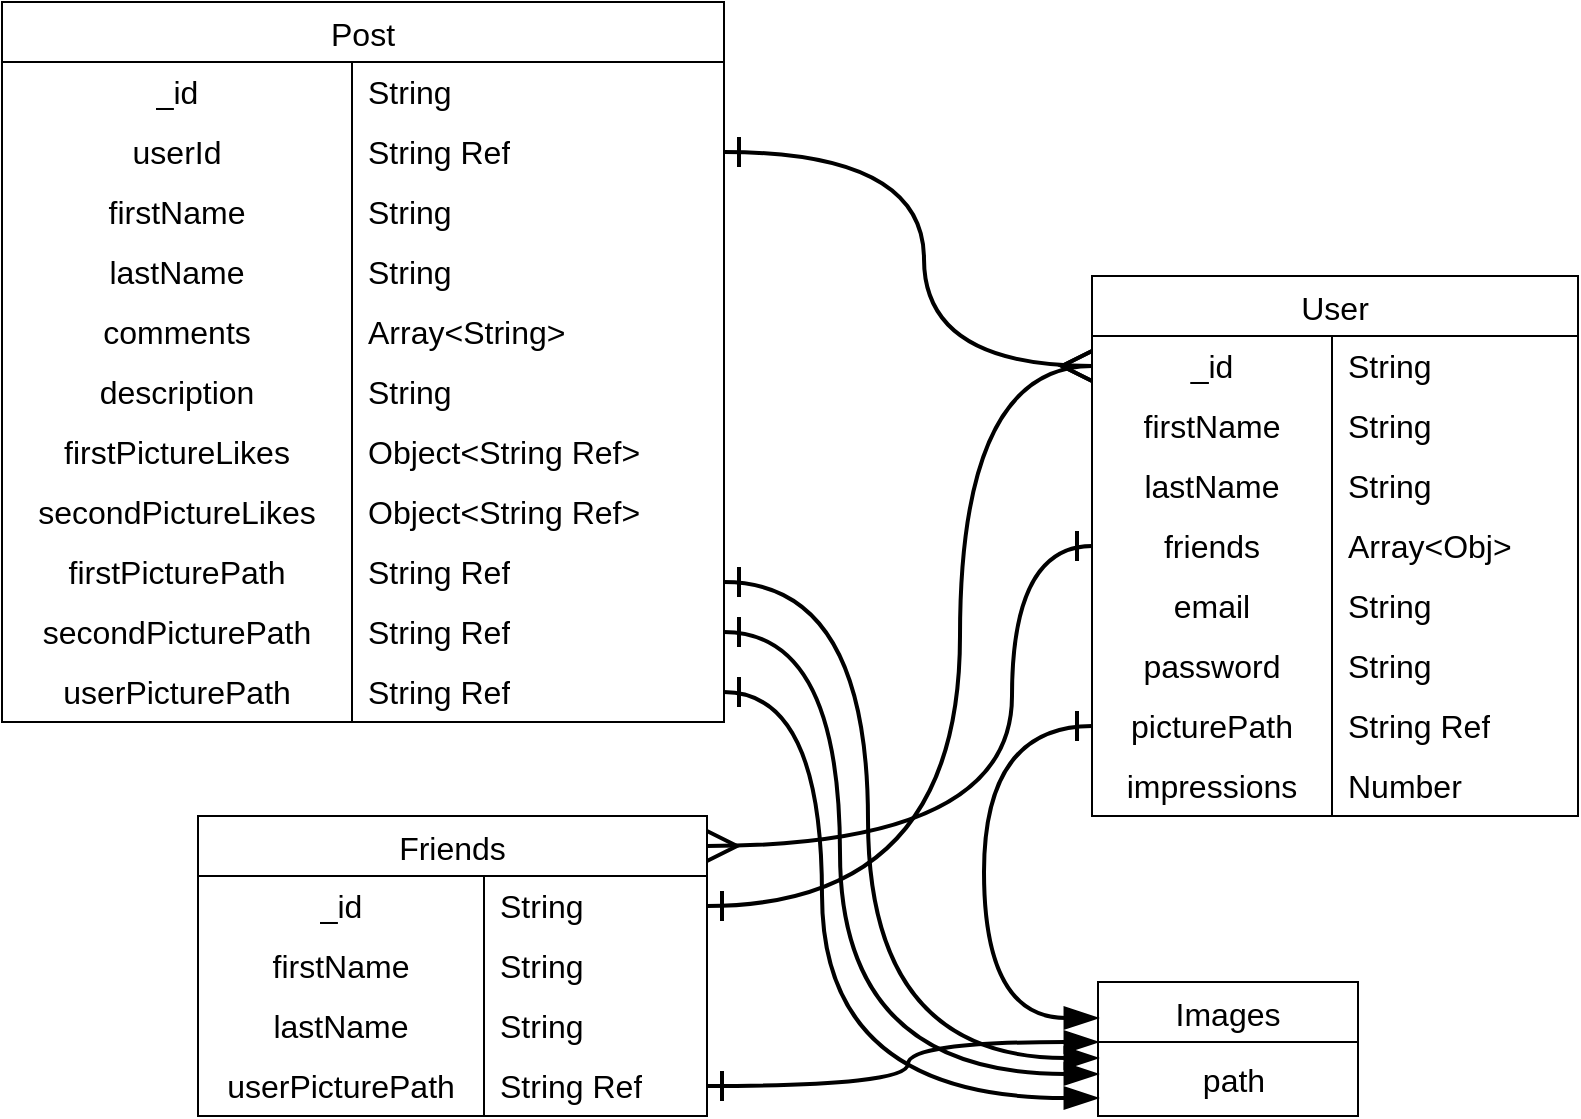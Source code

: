 <mxfile version="24.2.7" type="device">
  <diagram name="Сторінка-1" id="_hLw9w2NuvI-nF6aRHiv">
    <mxGraphModel dx="700" dy="543" grid="0" gridSize="10" guides="1" tooltips="1" connect="1" arrows="1" fold="1" page="0" pageScale="1" pageWidth="827" pageHeight="1169" math="0" shadow="0">
      <root>
        <mxCell id="0" />
        <mxCell id="1" parent="0" />
        <mxCell id="4Sh_YFpvLchTDmgtKMAS-2" value="User" style="shape=table;startSize=30;container=1;collapsible=0;childLayout=tableLayout;fixedRows=1;rowLines=0;fontStyle=0;strokeColor=default;fontSize=16;" vertex="1" parent="1">
          <mxGeometry x="1018" y="152" width="243" height="270" as="geometry" />
        </mxCell>
        <mxCell id="4Sh_YFpvLchTDmgtKMAS-3" value="" style="shape=tableRow;horizontal=0;startSize=0;swimlaneHead=0;swimlaneBody=0;top=0;left=0;bottom=0;right=0;collapsible=0;dropTarget=0;fillColor=none;points=[[0,0.5],[1,0.5]];portConstraint=eastwest;strokeColor=inherit;fontSize=16;" vertex="1" parent="4Sh_YFpvLchTDmgtKMAS-2">
          <mxGeometry y="30" width="243" height="30" as="geometry" />
        </mxCell>
        <mxCell id="4Sh_YFpvLchTDmgtKMAS-4" value="_id" style="shape=partialRectangle;html=1;whiteSpace=wrap;connectable=0;fillColor=none;top=0;left=0;bottom=0;right=0;overflow=hidden;pointerEvents=1;strokeColor=inherit;fontSize=16;" vertex="1" parent="4Sh_YFpvLchTDmgtKMAS-3">
          <mxGeometry width="120" height="30" as="geometry">
            <mxRectangle width="120" height="30" as="alternateBounds" />
          </mxGeometry>
        </mxCell>
        <mxCell id="4Sh_YFpvLchTDmgtKMAS-5" value="String" style="shape=partialRectangle;html=1;whiteSpace=wrap;connectable=0;fillColor=none;top=0;left=0;bottom=0;right=0;align=left;spacingLeft=6;overflow=hidden;strokeColor=inherit;fontSize=16;" vertex="1" parent="4Sh_YFpvLchTDmgtKMAS-3">
          <mxGeometry x="120" width="123" height="30" as="geometry">
            <mxRectangle width="123" height="30" as="alternateBounds" />
          </mxGeometry>
        </mxCell>
        <mxCell id="4Sh_YFpvLchTDmgtKMAS-6" value="" style="shape=tableRow;horizontal=0;startSize=0;swimlaneHead=0;swimlaneBody=0;top=0;left=0;bottom=0;right=0;collapsible=0;dropTarget=0;fillColor=none;points=[[0,0.5],[1,0.5]];portConstraint=eastwest;strokeColor=inherit;fontSize=16;" vertex="1" parent="4Sh_YFpvLchTDmgtKMAS-2">
          <mxGeometry y="60" width="243" height="30" as="geometry" />
        </mxCell>
        <mxCell id="4Sh_YFpvLchTDmgtKMAS-7" value="firstName" style="shape=partialRectangle;html=1;whiteSpace=wrap;connectable=0;fillColor=none;top=0;left=0;bottom=0;right=0;overflow=hidden;strokeColor=inherit;fontSize=16;" vertex="1" parent="4Sh_YFpvLchTDmgtKMAS-6">
          <mxGeometry width="120" height="30" as="geometry">
            <mxRectangle width="120" height="30" as="alternateBounds" />
          </mxGeometry>
        </mxCell>
        <mxCell id="4Sh_YFpvLchTDmgtKMAS-8" value="&lt;span style=&quot;color: rgb(0, 0, 0); font-family: Helvetica; font-size: 16px; font-style: normal; font-variant-ligatures: normal; font-variant-caps: normal; font-weight: 400; letter-spacing: normal; orphans: 2; text-align: left; text-indent: 0px; text-transform: none; widows: 2; word-spacing: 0px; -webkit-text-stroke-width: 0px; white-space: normal; background-color: rgb(255, 255, 255); text-decoration-thickness: initial; text-decoration-style: initial; text-decoration-color: initial; display: inline !important; float: none;&quot;&gt;String&lt;/span&gt;" style="shape=partialRectangle;html=1;whiteSpace=wrap;connectable=0;fillColor=none;top=0;left=0;bottom=0;right=0;align=left;spacingLeft=6;overflow=hidden;strokeColor=inherit;fontSize=16;" vertex="1" parent="4Sh_YFpvLchTDmgtKMAS-6">
          <mxGeometry x="120" width="123" height="30" as="geometry">
            <mxRectangle width="123" height="30" as="alternateBounds" />
          </mxGeometry>
        </mxCell>
        <mxCell id="4Sh_YFpvLchTDmgtKMAS-9" value="" style="shape=tableRow;horizontal=0;startSize=0;swimlaneHead=0;swimlaneBody=0;top=0;left=0;bottom=0;right=0;collapsible=0;dropTarget=0;fillColor=none;points=[[0,0.5],[1,0.5]];portConstraint=eastwest;strokeColor=inherit;fontSize=16;" vertex="1" parent="4Sh_YFpvLchTDmgtKMAS-2">
          <mxGeometry y="90" width="243" height="30" as="geometry" />
        </mxCell>
        <mxCell id="4Sh_YFpvLchTDmgtKMAS-10" value="lastName" style="shape=partialRectangle;html=1;whiteSpace=wrap;connectable=0;fillColor=none;top=0;left=0;bottom=0;right=0;overflow=hidden;strokeColor=inherit;fontSize=16;" vertex="1" parent="4Sh_YFpvLchTDmgtKMAS-9">
          <mxGeometry width="120" height="30" as="geometry">
            <mxRectangle width="120" height="30" as="alternateBounds" />
          </mxGeometry>
        </mxCell>
        <mxCell id="4Sh_YFpvLchTDmgtKMAS-11" value="String" style="shape=partialRectangle;html=1;whiteSpace=wrap;connectable=0;fillColor=none;top=0;left=0;bottom=0;right=0;align=left;spacingLeft=6;overflow=hidden;strokeColor=inherit;fontSize=16;" vertex="1" parent="4Sh_YFpvLchTDmgtKMAS-9">
          <mxGeometry x="120" width="123" height="30" as="geometry">
            <mxRectangle width="123" height="30" as="alternateBounds" />
          </mxGeometry>
        </mxCell>
        <mxCell id="4Sh_YFpvLchTDmgtKMAS-13" style="shape=tableRow;horizontal=0;startSize=0;swimlaneHead=0;swimlaneBody=0;top=0;left=0;bottom=0;right=0;collapsible=0;dropTarget=0;fillColor=none;points=[[0,0.5],[1,0.5]];portConstraint=eastwest;strokeColor=inherit;fontSize=16;" vertex="1" parent="4Sh_YFpvLchTDmgtKMAS-2">
          <mxGeometry y="120" width="243" height="30" as="geometry" />
        </mxCell>
        <mxCell id="4Sh_YFpvLchTDmgtKMAS-14" value="friends" style="shape=partialRectangle;html=1;whiteSpace=wrap;connectable=0;fillColor=none;top=0;left=0;bottom=0;right=0;overflow=hidden;strokeColor=inherit;fontSize=16;" vertex="1" parent="4Sh_YFpvLchTDmgtKMAS-13">
          <mxGeometry width="120" height="30" as="geometry">
            <mxRectangle width="120" height="30" as="alternateBounds" />
          </mxGeometry>
        </mxCell>
        <mxCell id="4Sh_YFpvLchTDmgtKMAS-15" value="Array&amp;lt;Obj&amp;gt;" style="shape=partialRectangle;html=1;whiteSpace=wrap;connectable=0;fillColor=none;top=0;left=0;bottom=0;right=0;align=left;spacingLeft=6;overflow=hidden;strokeColor=inherit;fontSize=16;" vertex="1" parent="4Sh_YFpvLchTDmgtKMAS-13">
          <mxGeometry x="120" width="123" height="30" as="geometry">
            <mxRectangle width="123" height="30" as="alternateBounds" />
          </mxGeometry>
        </mxCell>
        <mxCell id="4Sh_YFpvLchTDmgtKMAS-16" style="shape=tableRow;horizontal=0;startSize=0;swimlaneHead=0;swimlaneBody=0;top=0;left=0;bottom=0;right=0;collapsible=0;dropTarget=0;fillColor=none;points=[[0,0.5],[1,0.5]];portConstraint=eastwest;strokeColor=inherit;fontSize=16;" vertex="1" parent="4Sh_YFpvLchTDmgtKMAS-2">
          <mxGeometry y="150" width="243" height="30" as="geometry" />
        </mxCell>
        <mxCell id="4Sh_YFpvLchTDmgtKMAS-17" value="email" style="shape=partialRectangle;html=1;whiteSpace=wrap;connectable=0;fillColor=none;top=0;left=0;bottom=0;right=0;overflow=hidden;strokeColor=inherit;fontSize=16;" vertex="1" parent="4Sh_YFpvLchTDmgtKMAS-16">
          <mxGeometry width="120" height="30" as="geometry">
            <mxRectangle width="120" height="30" as="alternateBounds" />
          </mxGeometry>
        </mxCell>
        <mxCell id="4Sh_YFpvLchTDmgtKMAS-18" value="String" style="shape=partialRectangle;html=1;whiteSpace=wrap;connectable=0;fillColor=none;top=0;left=0;bottom=0;right=0;align=left;spacingLeft=6;overflow=hidden;strokeColor=inherit;fontSize=16;" vertex="1" parent="4Sh_YFpvLchTDmgtKMAS-16">
          <mxGeometry x="120" width="123" height="30" as="geometry">
            <mxRectangle width="123" height="30" as="alternateBounds" />
          </mxGeometry>
        </mxCell>
        <mxCell id="4Sh_YFpvLchTDmgtKMAS-19" style="shape=tableRow;horizontal=0;startSize=0;swimlaneHead=0;swimlaneBody=0;top=0;left=0;bottom=0;right=0;collapsible=0;dropTarget=0;fillColor=none;points=[[0,0.5],[1,0.5]];portConstraint=eastwest;strokeColor=inherit;fontSize=16;" vertex="1" parent="4Sh_YFpvLchTDmgtKMAS-2">
          <mxGeometry y="180" width="243" height="30" as="geometry" />
        </mxCell>
        <mxCell id="4Sh_YFpvLchTDmgtKMAS-20" value="password" style="shape=partialRectangle;html=1;whiteSpace=wrap;connectable=0;fillColor=none;top=0;left=0;bottom=0;right=0;overflow=hidden;strokeColor=inherit;fontSize=16;" vertex="1" parent="4Sh_YFpvLchTDmgtKMAS-19">
          <mxGeometry width="120" height="30" as="geometry">
            <mxRectangle width="120" height="30" as="alternateBounds" />
          </mxGeometry>
        </mxCell>
        <mxCell id="4Sh_YFpvLchTDmgtKMAS-21" value="String" style="shape=partialRectangle;html=1;whiteSpace=wrap;connectable=0;fillColor=none;top=0;left=0;bottom=0;right=0;align=left;spacingLeft=6;overflow=hidden;strokeColor=inherit;fontSize=16;" vertex="1" parent="4Sh_YFpvLchTDmgtKMAS-19">
          <mxGeometry x="120" width="123" height="30" as="geometry">
            <mxRectangle width="123" height="30" as="alternateBounds" />
          </mxGeometry>
        </mxCell>
        <mxCell id="4Sh_YFpvLchTDmgtKMAS-22" style="shape=tableRow;horizontal=0;startSize=0;swimlaneHead=0;swimlaneBody=0;top=0;left=0;bottom=0;right=0;collapsible=0;dropTarget=0;fillColor=none;points=[[0,0.5],[1,0.5]];portConstraint=eastwest;strokeColor=inherit;fontSize=16;" vertex="1" parent="4Sh_YFpvLchTDmgtKMAS-2">
          <mxGeometry y="210" width="243" height="30" as="geometry" />
        </mxCell>
        <mxCell id="4Sh_YFpvLchTDmgtKMAS-23" value="picturePath" style="shape=partialRectangle;html=1;whiteSpace=wrap;connectable=0;fillColor=none;top=0;left=0;bottom=0;right=0;overflow=hidden;strokeColor=inherit;fontSize=16;" vertex="1" parent="4Sh_YFpvLchTDmgtKMAS-22">
          <mxGeometry width="120" height="30" as="geometry">
            <mxRectangle width="120" height="30" as="alternateBounds" />
          </mxGeometry>
        </mxCell>
        <mxCell id="4Sh_YFpvLchTDmgtKMAS-24" value="String Ref" style="shape=partialRectangle;html=1;whiteSpace=wrap;connectable=0;fillColor=none;top=0;left=0;bottom=0;right=0;align=left;spacingLeft=6;overflow=hidden;strokeColor=inherit;fontSize=16;" vertex="1" parent="4Sh_YFpvLchTDmgtKMAS-22">
          <mxGeometry x="120" width="123" height="30" as="geometry">
            <mxRectangle width="123" height="30" as="alternateBounds" />
          </mxGeometry>
        </mxCell>
        <mxCell id="4Sh_YFpvLchTDmgtKMAS-28" style="shape=tableRow;horizontal=0;startSize=0;swimlaneHead=0;swimlaneBody=0;top=0;left=0;bottom=0;right=0;collapsible=0;dropTarget=0;fillColor=none;points=[[0,0.5],[1,0.5]];portConstraint=eastwest;strokeColor=inherit;fontSize=16;" vertex="1" parent="4Sh_YFpvLchTDmgtKMAS-2">
          <mxGeometry y="240" width="243" height="30" as="geometry" />
        </mxCell>
        <mxCell id="4Sh_YFpvLchTDmgtKMAS-29" value="impressions" style="shape=partialRectangle;html=1;whiteSpace=wrap;connectable=0;fillColor=none;top=0;left=0;bottom=0;right=0;overflow=hidden;strokeColor=inherit;fontSize=16;" vertex="1" parent="4Sh_YFpvLchTDmgtKMAS-28">
          <mxGeometry width="120" height="30" as="geometry">
            <mxRectangle width="120" height="30" as="alternateBounds" />
          </mxGeometry>
        </mxCell>
        <mxCell id="4Sh_YFpvLchTDmgtKMAS-30" value="Number" style="shape=partialRectangle;html=1;whiteSpace=wrap;connectable=0;fillColor=none;top=0;left=0;bottom=0;right=0;align=left;spacingLeft=6;overflow=hidden;strokeColor=inherit;fontSize=16;" vertex="1" parent="4Sh_YFpvLchTDmgtKMAS-28">
          <mxGeometry x="120" width="123" height="30" as="geometry">
            <mxRectangle width="123" height="30" as="alternateBounds" />
          </mxGeometry>
        </mxCell>
        <mxCell id="4Sh_YFpvLchTDmgtKMAS-31" value="Post" style="shape=table;startSize=30;container=1;collapsible=0;childLayout=tableLayout;fixedRows=1;rowLines=0;fontStyle=0;strokeColor=default;fontSize=16;" vertex="1" parent="1">
          <mxGeometry x="473" y="15" width="361" height="360" as="geometry" />
        </mxCell>
        <mxCell id="4Sh_YFpvLchTDmgtKMAS-32" value="" style="shape=tableRow;horizontal=0;startSize=0;swimlaneHead=0;swimlaneBody=0;top=0;left=0;bottom=0;right=0;collapsible=0;dropTarget=0;fillColor=none;points=[[0,0.5],[1,0.5]];portConstraint=eastwest;strokeColor=inherit;fontSize=16;" vertex="1" parent="4Sh_YFpvLchTDmgtKMAS-31">
          <mxGeometry y="30" width="361" height="30" as="geometry" />
        </mxCell>
        <mxCell id="4Sh_YFpvLchTDmgtKMAS-33" value="_id" style="shape=partialRectangle;html=1;whiteSpace=wrap;connectable=0;fillColor=none;top=0;left=0;bottom=0;right=0;overflow=hidden;pointerEvents=1;strokeColor=inherit;fontSize=16;" vertex="1" parent="4Sh_YFpvLchTDmgtKMAS-32">
          <mxGeometry width="175" height="30" as="geometry">
            <mxRectangle width="175" height="30" as="alternateBounds" />
          </mxGeometry>
        </mxCell>
        <mxCell id="4Sh_YFpvLchTDmgtKMAS-34" value="String" style="shape=partialRectangle;html=1;whiteSpace=wrap;connectable=0;fillColor=none;top=0;left=0;bottom=0;right=0;align=left;spacingLeft=6;overflow=hidden;strokeColor=inherit;fontSize=16;" vertex="1" parent="4Sh_YFpvLchTDmgtKMAS-32">
          <mxGeometry x="175" width="186" height="30" as="geometry">
            <mxRectangle width="186" height="30" as="alternateBounds" />
          </mxGeometry>
        </mxCell>
        <mxCell id="4Sh_YFpvLchTDmgtKMAS-35" value="" style="shape=tableRow;horizontal=0;startSize=0;swimlaneHead=0;swimlaneBody=0;top=0;left=0;bottom=0;right=0;collapsible=0;dropTarget=0;fillColor=none;points=[[0,0.5],[1,0.5]];portConstraint=eastwest;strokeColor=inherit;fontSize=16;" vertex="1" parent="4Sh_YFpvLchTDmgtKMAS-31">
          <mxGeometry y="60" width="361" height="30" as="geometry" />
        </mxCell>
        <mxCell id="4Sh_YFpvLchTDmgtKMAS-36" value="userId" style="shape=partialRectangle;html=1;whiteSpace=wrap;connectable=0;fillColor=none;top=0;left=0;bottom=0;right=0;overflow=hidden;strokeColor=inherit;fontSize=16;" vertex="1" parent="4Sh_YFpvLchTDmgtKMAS-35">
          <mxGeometry width="175" height="30" as="geometry">
            <mxRectangle width="175" height="30" as="alternateBounds" />
          </mxGeometry>
        </mxCell>
        <mxCell id="4Sh_YFpvLchTDmgtKMAS-37" value="String Ref" style="shape=partialRectangle;html=1;whiteSpace=wrap;connectable=0;fillColor=none;top=0;left=0;bottom=0;right=0;align=left;spacingLeft=6;overflow=hidden;strokeColor=inherit;fontSize=16;" vertex="1" parent="4Sh_YFpvLchTDmgtKMAS-35">
          <mxGeometry x="175" width="186" height="30" as="geometry">
            <mxRectangle width="186" height="30" as="alternateBounds" />
          </mxGeometry>
        </mxCell>
        <mxCell id="4Sh_YFpvLchTDmgtKMAS-38" value="" style="shape=tableRow;horizontal=0;startSize=0;swimlaneHead=0;swimlaneBody=0;top=0;left=0;bottom=0;right=0;collapsible=0;dropTarget=0;fillColor=none;points=[[0,0.5],[1,0.5]];portConstraint=eastwest;strokeColor=inherit;fontSize=16;" vertex="1" parent="4Sh_YFpvLchTDmgtKMAS-31">
          <mxGeometry y="90" width="361" height="30" as="geometry" />
        </mxCell>
        <mxCell id="4Sh_YFpvLchTDmgtKMAS-39" value="firstName" style="shape=partialRectangle;html=1;whiteSpace=wrap;connectable=0;fillColor=none;top=0;left=0;bottom=0;right=0;overflow=hidden;strokeColor=inherit;fontSize=16;" vertex="1" parent="4Sh_YFpvLchTDmgtKMAS-38">
          <mxGeometry width="175" height="30" as="geometry">
            <mxRectangle width="175" height="30" as="alternateBounds" />
          </mxGeometry>
        </mxCell>
        <mxCell id="4Sh_YFpvLchTDmgtKMAS-40" value="String" style="shape=partialRectangle;html=1;whiteSpace=wrap;connectable=0;fillColor=none;top=0;left=0;bottom=0;right=0;align=left;spacingLeft=6;overflow=hidden;strokeColor=inherit;fontSize=16;" vertex="1" parent="4Sh_YFpvLchTDmgtKMAS-38">
          <mxGeometry x="175" width="186" height="30" as="geometry">
            <mxRectangle width="186" height="30" as="alternateBounds" />
          </mxGeometry>
        </mxCell>
        <mxCell id="4Sh_YFpvLchTDmgtKMAS-63" style="shape=tableRow;horizontal=0;startSize=0;swimlaneHead=0;swimlaneBody=0;top=0;left=0;bottom=0;right=0;collapsible=0;dropTarget=0;fillColor=none;points=[[0,0.5],[1,0.5]];portConstraint=eastwest;strokeColor=inherit;fontSize=16;" vertex="1" parent="4Sh_YFpvLchTDmgtKMAS-31">
          <mxGeometry y="120" width="361" height="30" as="geometry" />
        </mxCell>
        <mxCell id="4Sh_YFpvLchTDmgtKMAS-64" value="lastName" style="shape=partialRectangle;html=1;whiteSpace=wrap;connectable=0;fillColor=none;top=0;left=0;bottom=0;right=0;overflow=hidden;strokeColor=inherit;fontSize=16;" vertex="1" parent="4Sh_YFpvLchTDmgtKMAS-63">
          <mxGeometry width="175" height="30" as="geometry">
            <mxRectangle width="175" height="30" as="alternateBounds" />
          </mxGeometry>
        </mxCell>
        <mxCell id="4Sh_YFpvLchTDmgtKMAS-65" value="String" style="shape=partialRectangle;html=1;whiteSpace=wrap;connectable=0;fillColor=none;top=0;left=0;bottom=0;right=0;align=left;spacingLeft=6;overflow=hidden;strokeColor=inherit;fontSize=16;" vertex="1" parent="4Sh_YFpvLchTDmgtKMAS-63">
          <mxGeometry x="175" width="186" height="30" as="geometry">
            <mxRectangle width="186" height="30" as="alternateBounds" />
          </mxGeometry>
        </mxCell>
        <mxCell id="4Sh_YFpvLchTDmgtKMAS-41" style="shape=tableRow;horizontal=0;startSize=0;swimlaneHead=0;swimlaneBody=0;top=0;left=0;bottom=0;right=0;collapsible=0;dropTarget=0;fillColor=none;points=[[0,0.5],[1,0.5]];portConstraint=eastwest;strokeColor=inherit;fontSize=16;" vertex="1" parent="4Sh_YFpvLchTDmgtKMAS-31">
          <mxGeometry y="150" width="361" height="30" as="geometry" />
        </mxCell>
        <mxCell id="4Sh_YFpvLchTDmgtKMAS-42" value="comments" style="shape=partialRectangle;html=1;whiteSpace=wrap;connectable=0;fillColor=none;top=0;left=0;bottom=0;right=0;overflow=hidden;strokeColor=inherit;fontSize=16;" vertex="1" parent="4Sh_YFpvLchTDmgtKMAS-41">
          <mxGeometry width="175" height="30" as="geometry">
            <mxRectangle width="175" height="30" as="alternateBounds" />
          </mxGeometry>
        </mxCell>
        <mxCell id="4Sh_YFpvLchTDmgtKMAS-43" value="Array&amp;lt;String&amp;gt;" style="shape=partialRectangle;html=1;whiteSpace=wrap;connectable=0;fillColor=none;top=0;left=0;bottom=0;right=0;align=left;spacingLeft=6;overflow=hidden;strokeColor=inherit;fontSize=16;" vertex="1" parent="4Sh_YFpvLchTDmgtKMAS-41">
          <mxGeometry x="175" width="186" height="30" as="geometry">
            <mxRectangle width="186" height="30" as="alternateBounds" />
          </mxGeometry>
        </mxCell>
        <mxCell id="4Sh_YFpvLchTDmgtKMAS-44" style="shape=tableRow;horizontal=0;startSize=0;swimlaneHead=0;swimlaneBody=0;top=0;left=0;bottom=0;right=0;collapsible=0;dropTarget=0;fillColor=none;points=[[0,0.5],[1,0.5]];portConstraint=eastwest;strokeColor=inherit;fontSize=16;" vertex="1" parent="4Sh_YFpvLchTDmgtKMAS-31">
          <mxGeometry y="180" width="361" height="30" as="geometry" />
        </mxCell>
        <mxCell id="4Sh_YFpvLchTDmgtKMAS-45" value="description" style="shape=partialRectangle;html=1;whiteSpace=wrap;connectable=0;fillColor=none;top=0;left=0;bottom=0;right=0;overflow=hidden;strokeColor=inherit;fontSize=16;" vertex="1" parent="4Sh_YFpvLchTDmgtKMAS-44">
          <mxGeometry width="175" height="30" as="geometry">
            <mxRectangle width="175" height="30" as="alternateBounds" />
          </mxGeometry>
        </mxCell>
        <mxCell id="4Sh_YFpvLchTDmgtKMAS-46" value="String" style="shape=partialRectangle;html=1;whiteSpace=wrap;connectable=0;fillColor=none;top=0;left=0;bottom=0;right=0;align=left;spacingLeft=6;overflow=hidden;strokeColor=inherit;fontSize=16;" vertex="1" parent="4Sh_YFpvLchTDmgtKMAS-44">
          <mxGeometry x="175" width="186" height="30" as="geometry">
            <mxRectangle width="186" height="30" as="alternateBounds" />
          </mxGeometry>
        </mxCell>
        <mxCell id="4Sh_YFpvLchTDmgtKMAS-47" style="shape=tableRow;horizontal=0;startSize=0;swimlaneHead=0;swimlaneBody=0;top=0;left=0;bottom=0;right=0;collapsible=0;dropTarget=0;fillColor=none;points=[[0,0.5],[1,0.5]];portConstraint=eastwest;strokeColor=inherit;fontSize=16;" vertex="1" parent="4Sh_YFpvLchTDmgtKMAS-31">
          <mxGeometry y="210" width="361" height="30" as="geometry" />
        </mxCell>
        <mxCell id="4Sh_YFpvLchTDmgtKMAS-48" value="firstPictureLikes" style="shape=partialRectangle;html=1;whiteSpace=wrap;connectable=0;fillColor=none;top=0;left=0;bottom=0;right=0;overflow=hidden;strokeColor=inherit;fontSize=16;" vertex="1" parent="4Sh_YFpvLchTDmgtKMAS-47">
          <mxGeometry width="175" height="30" as="geometry">
            <mxRectangle width="175" height="30" as="alternateBounds" />
          </mxGeometry>
        </mxCell>
        <mxCell id="4Sh_YFpvLchTDmgtKMAS-49" value="Object&amp;lt;String Ref&amp;gt;" style="shape=partialRectangle;html=1;whiteSpace=wrap;connectable=0;fillColor=none;top=0;left=0;bottom=0;right=0;align=left;spacingLeft=6;overflow=hidden;strokeColor=inherit;fontSize=16;" vertex="1" parent="4Sh_YFpvLchTDmgtKMAS-47">
          <mxGeometry x="175" width="186" height="30" as="geometry">
            <mxRectangle width="186" height="30" as="alternateBounds" />
          </mxGeometry>
        </mxCell>
        <mxCell id="4Sh_YFpvLchTDmgtKMAS-135" style="shape=tableRow;horizontal=0;startSize=0;swimlaneHead=0;swimlaneBody=0;top=0;left=0;bottom=0;right=0;collapsible=0;dropTarget=0;fillColor=none;points=[[0,0.5],[1,0.5]];portConstraint=eastwest;strokeColor=inherit;fontSize=16;" vertex="1" parent="4Sh_YFpvLchTDmgtKMAS-31">
          <mxGeometry y="240" width="361" height="30" as="geometry" />
        </mxCell>
        <mxCell id="4Sh_YFpvLchTDmgtKMAS-136" value="secondPictureLikes" style="shape=partialRectangle;html=1;whiteSpace=wrap;connectable=0;fillColor=none;top=0;left=0;bottom=0;right=0;overflow=hidden;strokeColor=inherit;fontSize=16;" vertex="1" parent="4Sh_YFpvLchTDmgtKMAS-135">
          <mxGeometry width="175" height="30" as="geometry">
            <mxRectangle width="175" height="30" as="alternateBounds" />
          </mxGeometry>
        </mxCell>
        <mxCell id="4Sh_YFpvLchTDmgtKMAS-137" value="Object&amp;lt;String Ref&amp;gt;" style="shape=partialRectangle;html=1;whiteSpace=wrap;connectable=0;fillColor=none;top=0;left=0;bottom=0;right=0;align=left;spacingLeft=6;overflow=hidden;strokeColor=inherit;fontSize=16;" vertex="1" parent="4Sh_YFpvLchTDmgtKMAS-135">
          <mxGeometry x="175" width="186" height="30" as="geometry">
            <mxRectangle width="186" height="30" as="alternateBounds" />
          </mxGeometry>
        </mxCell>
        <mxCell id="4Sh_YFpvLchTDmgtKMAS-50" style="shape=tableRow;horizontal=0;startSize=0;swimlaneHead=0;swimlaneBody=0;top=0;left=0;bottom=0;right=0;collapsible=0;dropTarget=0;fillColor=none;points=[[0,0.5],[1,0.5]];portConstraint=eastwest;strokeColor=inherit;fontSize=16;" vertex="1" parent="4Sh_YFpvLchTDmgtKMAS-31">
          <mxGeometry y="270" width="361" height="30" as="geometry" />
        </mxCell>
        <mxCell id="4Sh_YFpvLchTDmgtKMAS-51" value="firstPicturePath" style="shape=partialRectangle;html=1;whiteSpace=wrap;connectable=0;fillColor=none;top=0;left=0;bottom=0;right=0;overflow=hidden;strokeColor=inherit;fontSize=16;" vertex="1" parent="4Sh_YFpvLchTDmgtKMAS-50">
          <mxGeometry width="175" height="30" as="geometry">
            <mxRectangle width="175" height="30" as="alternateBounds" />
          </mxGeometry>
        </mxCell>
        <mxCell id="4Sh_YFpvLchTDmgtKMAS-52" value="String Ref" style="shape=partialRectangle;html=1;whiteSpace=wrap;connectable=0;fillColor=none;top=0;left=0;bottom=0;right=0;align=left;spacingLeft=6;overflow=hidden;strokeColor=inherit;fontSize=16;" vertex="1" parent="4Sh_YFpvLchTDmgtKMAS-50">
          <mxGeometry x="175" width="186" height="30" as="geometry">
            <mxRectangle width="186" height="30" as="alternateBounds" />
          </mxGeometry>
        </mxCell>
        <mxCell id="4Sh_YFpvLchTDmgtKMAS-132" style="shape=tableRow;horizontal=0;startSize=0;swimlaneHead=0;swimlaneBody=0;top=0;left=0;bottom=0;right=0;collapsible=0;dropTarget=0;fillColor=none;points=[[0,0.5],[1,0.5]];portConstraint=eastwest;strokeColor=inherit;fontSize=16;" vertex="1" parent="4Sh_YFpvLchTDmgtKMAS-31">
          <mxGeometry y="300" width="361" height="30" as="geometry" />
        </mxCell>
        <mxCell id="4Sh_YFpvLchTDmgtKMAS-133" value="&lt;span style=&quot;color: rgb(0, 0, 0); font-family: Helvetica; font-size: 16px; font-style: normal; font-variant-ligatures: normal; font-variant-caps: normal; font-weight: 400; letter-spacing: normal; orphans: 2; text-align: center; text-indent: 0px; text-transform: none; widows: 2; word-spacing: 0px; -webkit-text-stroke-width: 0px; white-space: normal; background-color: rgb(255, 255, 255); text-decoration-thickness: initial; text-decoration-style: initial; text-decoration-color: initial; display: inline !important; float: none;&quot;&gt;secondPicturePath&lt;/span&gt;" style="shape=partialRectangle;html=1;whiteSpace=wrap;connectable=0;fillColor=none;top=0;left=0;bottom=0;right=0;overflow=hidden;strokeColor=inherit;fontSize=16;" vertex="1" parent="4Sh_YFpvLchTDmgtKMAS-132">
          <mxGeometry width="175" height="30" as="geometry">
            <mxRectangle width="175" height="30" as="alternateBounds" />
          </mxGeometry>
        </mxCell>
        <mxCell id="4Sh_YFpvLchTDmgtKMAS-134" value="String Ref" style="shape=partialRectangle;html=1;whiteSpace=wrap;connectable=0;fillColor=none;top=0;left=0;bottom=0;right=0;align=left;spacingLeft=6;overflow=hidden;strokeColor=inherit;fontSize=16;" vertex="1" parent="4Sh_YFpvLchTDmgtKMAS-132">
          <mxGeometry x="175" width="186" height="30" as="geometry">
            <mxRectangle width="186" height="30" as="alternateBounds" />
          </mxGeometry>
        </mxCell>
        <mxCell id="4Sh_YFpvLchTDmgtKMAS-53" style="shape=tableRow;horizontal=0;startSize=0;swimlaneHead=0;swimlaneBody=0;top=0;left=0;bottom=0;right=0;collapsible=0;dropTarget=0;fillColor=none;points=[[0,0.5],[1,0.5]];portConstraint=eastwest;strokeColor=inherit;fontSize=16;" vertex="1" parent="4Sh_YFpvLchTDmgtKMAS-31">
          <mxGeometry y="330" width="361" height="30" as="geometry" />
        </mxCell>
        <mxCell id="4Sh_YFpvLchTDmgtKMAS-54" value="userPicturePath" style="shape=partialRectangle;html=1;whiteSpace=wrap;connectable=0;fillColor=none;top=0;left=0;bottom=0;right=0;overflow=hidden;strokeColor=inherit;fontSize=16;" vertex="1" parent="4Sh_YFpvLchTDmgtKMAS-53">
          <mxGeometry width="175" height="30" as="geometry">
            <mxRectangle width="175" height="30" as="alternateBounds" />
          </mxGeometry>
        </mxCell>
        <mxCell id="4Sh_YFpvLchTDmgtKMAS-55" value="String Ref" style="shape=partialRectangle;html=1;whiteSpace=wrap;connectable=0;fillColor=none;top=0;left=0;bottom=0;right=0;align=left;spacingLeft=6;overflow=hidden;strokeColor=inherit;fontSize=16;" vertex="1" parent="4Sh_YFpvLchTDmgtKMAS-53">
          <mxGeometry x="175" width="186" height="30" as="geometry">
            <mxRectangle width="186" height="30" as="alternateBounds" />
          </mxGeometry>
        </mxCell>
        <mxCell id="4Sh_YFpvLchTDmgtKMAS-67" value="Friends" style="shape=table;startSize=30;container=1;collapsible=0;childLayout=tableLayout;fixedRows=1;rowLines=0;fontStyle=0;strokeColor=default;fontSize=16;" vertex="1" parent="1">
          <mxGeometry x="571" y="422" width="254.5" height="150" as="geometry" />
        </mxCell>
        <mxCell id="4Sh_YFpvLchTDmgtKMAS-68" value="" style="shape=tableRow;horizontal=0;startSize=0;swimlaneHead=0;swimlaneBody=0;top=0;left=0;bottom=0;right=0;collapsible=0;dropTarget=0;fillColor=none;points=[[0,0.5],[1,0.5]];portConstraint=eastwest;strokeColor=inherit;fontSize=16;" vertex="1" parent="4Sh_YFpvLchTDmgtKMAS-67">
          <mxGeometry y="30" width="254.5" height="30" as="geometry" />
        </mxCell>
        <mxCell id="4Sh_YFpvLchTDmgtKMAS-69" value="_id" style="shape=partialRectangle;html=1;whiteSpace=wrap;connectable=0;fillColor=none;top=0;left=0;bottom=0;right=0;overflow=hidden;pointerEvents=1;strokeColor=inherit;fontSize=16;" vertex="1" parent="4Sh_YFpvLchTDmgtKMAS-68">
          <mxGeometry width="143" height="30" as="geometry">
            <mxRectangle width="143" height="30" as="alternateBounds" />
          </mxGeometry>
        </mxCell>
        <mxCell id="4Sh_YFpvLchTDmgtKMAS-70" value="String" style="shape=partialRectangle;html=1;whiteSpace=wrap;connectable=0;fillColor=none;top=0;left=0;bottom=0;right=0;align=left;spacingLeft=6;overflow=hidden;strokeColor=inherit;fontSize=16;" vertex="1" parent="4Sh_YFpvLchTDmgtKMAS-68">
          <mxGeometry x="143" width="112" height="30" as="geometry">
            <mxRectangle width="112" height="30" as="alternateBounds" />
          </mxGeometry>
        </mxCell>
        <mxCell id="4Sh_YFpvLchTDmgtKMAS-71" value="" style="shape=tableRow;horizontal=0;startSize=0;swimlaneHead=0;swimlaneBody=0;top=0;left=0;bottom=0;right=0;collapsible=0;dropTarget=0;fillColor=none;points=[[0,0.5],[1,0.5]];portConstraint=eastwest;strokeColor=inherit;fontSize=16;" vertex="1" parent="4Sh_YFpvLchTDmgtKMAS-67">
          <mxGeometry y="60" width="254.5" height="30" as="geometry" />
        </mxCell>
        <mxCell id="4Sh_YFpvLchTDmgtKMAS-72" value="firstName" style="shape=partialRectangle;html=1;whiteSpace=wrap;connectable=0;fillColor=none;top=0;left=0;bottom=0;right=0;overflow=hidden;strokeColor=inherit;fontSize=16;" vertex="1" parent="4Sh_YFpvLchTDmgtKMAS-71">
          <mxGeometry width="143" height="30" as="geometry">
            <mxRectangle width="143" height="30" as="alternateBounds" />
          </mxGeometry>
        </mxCell>
        <mxCell id="4Sh_YFpvLchTDmgtKMAS-73" value="&lt;span style=&quot;color: rgb(0, 0, 0); font-family: Helvetica; font-size: 16px; font-style: normal; font-variant-ligatures: normal; font-variant-caps: normal; font-weight: 400; letter-spacing: normal; orphans: 2; text-align: left; text-indent: 0px; text-transform: none; widows: 2; word-spacing: 0px; -webkit-text-stroke-width: 0px; white-space: normal; background-color: rgb(255, 255, 255); text-decoration-thickness: initial; text-decoration-style: initial; text-decoration-color: initial; display: inline !important; float: none;&quot;&gt;String&lt;/span&gt;" style="shape=partialRectangle;html=1;whiteSpace=wrap;connectable=0;fillColor=none;top=0;left=0;bottom=0;right=0;align=left;spacingLeft=6;overflow=hidden;strokeColor=inherit;fontSize=16;" vertex="1" parent="4Sh_YFpvLchTDmgtKMAS-71">
          <mxGeometry x="143" width="112" height="30" as="geometry">
            <mxRectangle width="112" height="30" as="alternateBounds" />
          </mxGeometry>
        </mxCell>
        <mxCell id="4Sh_YFpvLchTDmgtKMAS-74" value="" style="shape=tableRow;horizontal=0;startSize=0;swimlaneHead=0;swimlaneBody=0;top=0;left=0;bottom=0;right=0;collapsible=0;dropTarget=0;fillColor=none;points=[[0,0.5],[1,0.5]];portConstraint=eastwest;strokeColor=inherit;fontSize=16;" vertex="1" parent="4Sh_YFpvLchTDmgtKMAS-67">
          <mxGeometry y="90" width="254.5" height="30" as="geometry" />
        </mxCell>
        <mxCell id="4Sh_YFpvLchTDmgtKMAS-75" value="lastName" style="shape=partialRectangle;html=1;whiteSpace=wrap;connectable=0;fillColor=none;top=0;left=0;bottom=0;right=0;overflow=hidden;strokeColor=inherit;fontSize=16;" vertex="1" parent="4Sh_YFpvLchTDmgtKMAS-74">
          <mxGeometry width="143" height="30" as="geometry">
            <mxRectangle width="143" height="30" as="alternateBounds" />
          </mxGeometry>
        </mxCell>
        <mxCell id="4Sh_YFpvLchTDmgtKMAS-76" value="String" style="shape=partialRectangle;html=1;whiteSpace=wrap;connectable=0;fillColor=none;top=0;left=0;bottom=0;right=0;align=left;spacingLeft=6;overflow=hidden;strokeColor=inherit;fontSize=16;" vertex="1" parent="4Sh_YFpvLchTDmgtKMAS-74">
          <mxGeometry x="143" width="112" height="30" as="geometry">
            <mxRectangle width="112" height="30" as="alternateBounds" />
          </mxGeometry>
        </mxCell>
        <mxCell id="4Sh_YFpvLchTDmgtKMAS-86" style="shape=tableRow;horizontal=0;startSize=0;swimlaneHead=0;swimlaneBody=0;top=0;left=0;bottom=0;right=0;collapsible=0;dropTarget=0;fillColor=none;points=[[0,0.5],[1,0.5]];portConstraint=eastwest;strokeColor=inherit;fontSize=16;" vertex="1" parent="4Sh_YFpvLchTDmgtKMAS-67">
          <mxGeometry y="120" width="254.5" height="30" as="geometry" />
        </mxCell>
        <mxCell id="4Sh_YFpvLchTDmgtKMAS-87" value="userPicturePath" style="shape=partialRectangle;html=1;whiteSpace=wrap;connectable=0;fillColor=none;top=0;left=0;bottom=0;right=0;overflow=hidden;strokeColor=inherit;fontSize=16;" vertex="1" parent="4Sh_YFpvLchTDmgtKMAS-86">
          <mxGeometry width="143" height="30" as="geometry">
            <mxRectangle width="143" height="30" as="alternateBounds" />
          </mxGeometry>
        </mxCell>
        <mxCell id="4Sh_YFpvLchTDmgtKMAS-88" value="String Ref" style="shape=partialRectangle;html=1;whiteSpace=wrap;connectable=0;fillColor=none;top=0;left=0;bottom=0;right=0;align=left;spacingLeft=6;overflow=hidden;strokeColor=inherit;fontSize=16;" vertex="1" parent="4Sh_YFpvLchTDmgtKMAS-86">
          <mxGeometry x="143" width="112" height="30" as="geometry">
            <mxRectangle width="112" height="30" as="alternateBounds" />
          </mxGeometry>
        </mxCell>
        <mxCell id="4Sh_YFpvLchTDmgtKMAS-106" value="Images" style="shape=table;startSize=30;container=1;collapsible=0;childLayout=tableLayout;fixedRows=1;rowLines=0;fontStyle=0;strokeColor=default;fontSize=16;" vertex="1" parent="1">
          <mxGeometry x="1021" y="505" width="130" height="67" as="geometry" />
        </mxCell>
        <mxCell id="4Sh_YFpvLchTDmgtKMAS-107" value="" style="shape=tableRow;horizontal=0;startSize=0;swimlaneHead=0;swimlaneBody=0;top=0;left=0;bottom=0;right=0;collapsible=0;dropTarget=0;fillColor=none;points=[[0,0.5],[1,0.5]];portConstraint=eastwest;strokeColor=inherit;fontSize=16;" vertex="1" parent="4Sh_YFpvLchTDmgtKMAS-106">
          <mxGeometry y="30" width="130" height="37" as="geometry" />
        </mxCell>
        <mxCell id="4Sh_YFpvLchTDmgtKMAS-109" value="path" style="shape=partialRectangle;html=1;whiteSpace=wrap;connectable=0;fillColor=none;top=0;left=0;bottom=0;right=0;align=center;spacingLeft=6;overflow=hidden;strokeColor=inherit;fontSize=16;" vertex="1" parent="4Sh_YFpvLchTDmgtKMAS-107">
          <mxGeometry width="130" height="37" as="geometry">
            <mxRectangle width="130" height="37" as="alternateBounds" />
          </mxGeometry>
        </mxCell>
        <mxCell id="4Sh_YFpvLchTDmgtKMAS-124" style="edgeStyle=orthogonalEdgeStyle;rounded=0;orthogonalLoop=1;jettySize=auto;html=1;endArrow=ERmany;endFill=0;strokeWidth=2;endSize=12;startSize=12;startArrow=ERone;startFill=0;elbow=vertical;curved=1;" edge="1" parent="1" source="4Sh_YFpvLchTDmgtKMAS-13" target="4Sh_YFpvLchTDmgtKMAS-67">
          <mxGeometry relative="1" as="geometry">
            <Array as="points">
              <mxPoint x="978" y="287" />
              <mxPoint x="978" y="437" />
            </Array>
          </mxGeometry>
        </mxCell>
        <mxCell id="4Sh_YFpvLchTDmgtKMAS-125" style="edgeStyle=orthogonalEdgeStyle;rounded=0;orthogonalLoop=1;jettySize=auto;html=1;strokeColor=default;strokeWidth=2;align=center;verticalAlign=middle;fontFamily=Helvetica;fontSize=11;fontColor=default;labelBackgroundColor=default;startArrow=ERone;startFill=0;startSize=12;endArrow=blockThin;endFill=1;endSize=12;curved=1;" edge="1" parent="1" source="4Sh_YFpvLchTDmgtKMAS-22" target="4Sh_YFpvLchTDmgtKMAS-106">
          <mxGeometry relative="1" as="geometry">
            <Array as="points">
              <mxPoint x="964" y="377" />
              <mxPoint x="964" y="523" />
            </Array>
          </mxGeometry>
        </mxCell>
        <mxCell id="4Sh_YFpvLchTDmgtKMAS-126" style="edgeStyle=orthogonalEdgeStyle;rounded=0;orthogonalLoop=1;jettySize=auto;html=1;strokeColor=default;strokeWidth=2;align=center;verticalAlign=middle;fontFamily=Helvetica;fontSize=11;fontColor=default;labelBackgroundColor=default;startArrow=ERone;startFill=0;startSize=12;endArrow=blockThin;endFill=1;endSize=12;curved=1;" edge="1" parent="1" source="4Sh_YFpvLchTDmgtKMAS-86" target="4Sh_YFpvLchTDmgtKMAS-106">
          <mxGeometry relative="1" as="geometry">
            <Array as="points">
              <mxPoint x="926" y="557" />
              <mxPoint x="926" y="535" />
            </Array>
          </mxGeometry>
        </mxCell>
        <mxCell id="4Sh_YFpvLchTDmgtKMAS-127" style="edgeStyle=orthogonalEdgeStyle;rounded=0;orthogonalLoop=1;jettySize=auto;html=1;strokeColor=default;strokeWidth=2;align=center;verticalAlign=middle;fontFamily=Helvetica;fontSize=11;fontColor=default;labelBackgroundColor=default;startArrow=ERone;startFill=0;startSize=12;endArrow=blockThin;endFill=1;endSize=12;curved=1;" edge="1" parent="1" source="4Sh_YFpvLchTDmgtKMAS-53" target="4Sh_YFpvLchTDmgtKMAS-106">
          <mxGeometry relative="1" as="geometry">
            <Array as="points">
              <mxPoint x="883" y="360" />
              <mxPoint x="883" y="563" />
            </Array>
          </mxGeometry>
        </mxCell>
        <mxCell id="4Sh_YFpvLchTDmgtKMAS-128" style="edgeStyle=orthogonalEdgeStyle;rounded=0;orthogonalLoop=1;jettySize=auto;html=1;strokeColor=default;strokeWidth=2;align=center;verticalAlign=middle;fontFamily=Helvetica;fontSize=11;fontColor=default;labelBackgroundColor=default;startArrow=ERone;startFill=0;startSize=12;endArrow=blockThin;endFill=1;endSize=12;curved=1;" edge="1" parent="1" source="4Sh_YFpvLchTDmgtKMAS-50" target="4Sh_YFpvLchTDmgtKMAS-106">
          <mxGeometry relative="1" as="geometry">
            <Array as="points">
              <mxPoint x="906" y="305" />
              <mxPoint x="906" y="543" />
            </Array>
          </mxGeometry>
        </mxCell>
        <mxCell id="4Sh_YFpvLchTDmgtKMAS-130" style="edgeStyle=orthogonalEdgeStyle;rounded=0;orthogonalLoop=1;jettySize=auto;html=1;strokeColor=default;strokeWidth=2;align=center;verticalAlign=middle;fontFamily=Helvetica;fontSize=11;fontColor=default;labelBackgroundColor=default;startArrow=ERone;startFill=0;startSize=12;endArrow=ERmany;endFill=0;endSize=12;curved=1;" edge="1" parent="1" source="4Sh_YFpvLchTDmgtKMAS-35" target="4Sh_YFpvLchTDmgtKMAS-3">
          <mxGeometry relative="1" as="geometry">
            <Array as="points">
              <mxPoint x="934" y="90" />
              <mxPoint x="934" y="197" />
            </Array>
          </mxGeometry>
        </mxCell>
        <mxCell id="4Sh_YFpvLchTDmgtKMAS-131" style="edgeStyle=orthogonalEdgeStyle;rounded=0;orthogonalLoop=1;jettySize=auto;html=1;strokeColor=default;strokeWidth=2;align=center;verticalAlign=middle;fontFamily=Helvetica;fontSize=11;fontColor=default;labelBackgroundColor=default;startArrow=ERone;startFill=0;startSize=12;endArrow=ERmany;endFill=0;endSize=12;curved=1;" edge="1" parent="1" source="4Sh_YFpvLchTDmgtKMAS-68" target="4Sh_YFpvLchTDmgtKMAS-3">
          <mxGeometry relative="1" as="geometry">
            <Array as="points">
              <mxPoint x="952" y="467" />
              <mxPoint x="952" y="197" />
            </Array>
          </mxGeometry>
        </mxCell>
        <mxCell id="4Sh_YFpvLchTDmgtKMAS-139" style="edgeStyle=orthogonalEdgeStyle;curved=1;rounded=0;orthogonalLoop=1;jettySize=auto;html=1;strokeColor=default;strokeWidth=2;align=center;verticalAlign=middle;fontFamily=Helvetica;fontSize=11;fontColor=default;labelBackgroundColor=default;startArrow=ERone;startFill=0;startSize=12;endArrow=blockThin;endFill=1;endSize=12;" edge="1" parent="1" source="4Sh_YFpvLchTDmgtKMAS-132" target="4Sh_YFpvLchTDmgtKMAS-106">
          <mxGeometry relative="1" as="geometry">
            <Array as="points">
              <mxPoint x="892" y="330" />
              <mxPoint x="892" y="551" />
            </Array>
          </mxGeometry>
        </mxCell>
      </root>
    </mxGraphModel>
  </diagram>
</mxfile>
